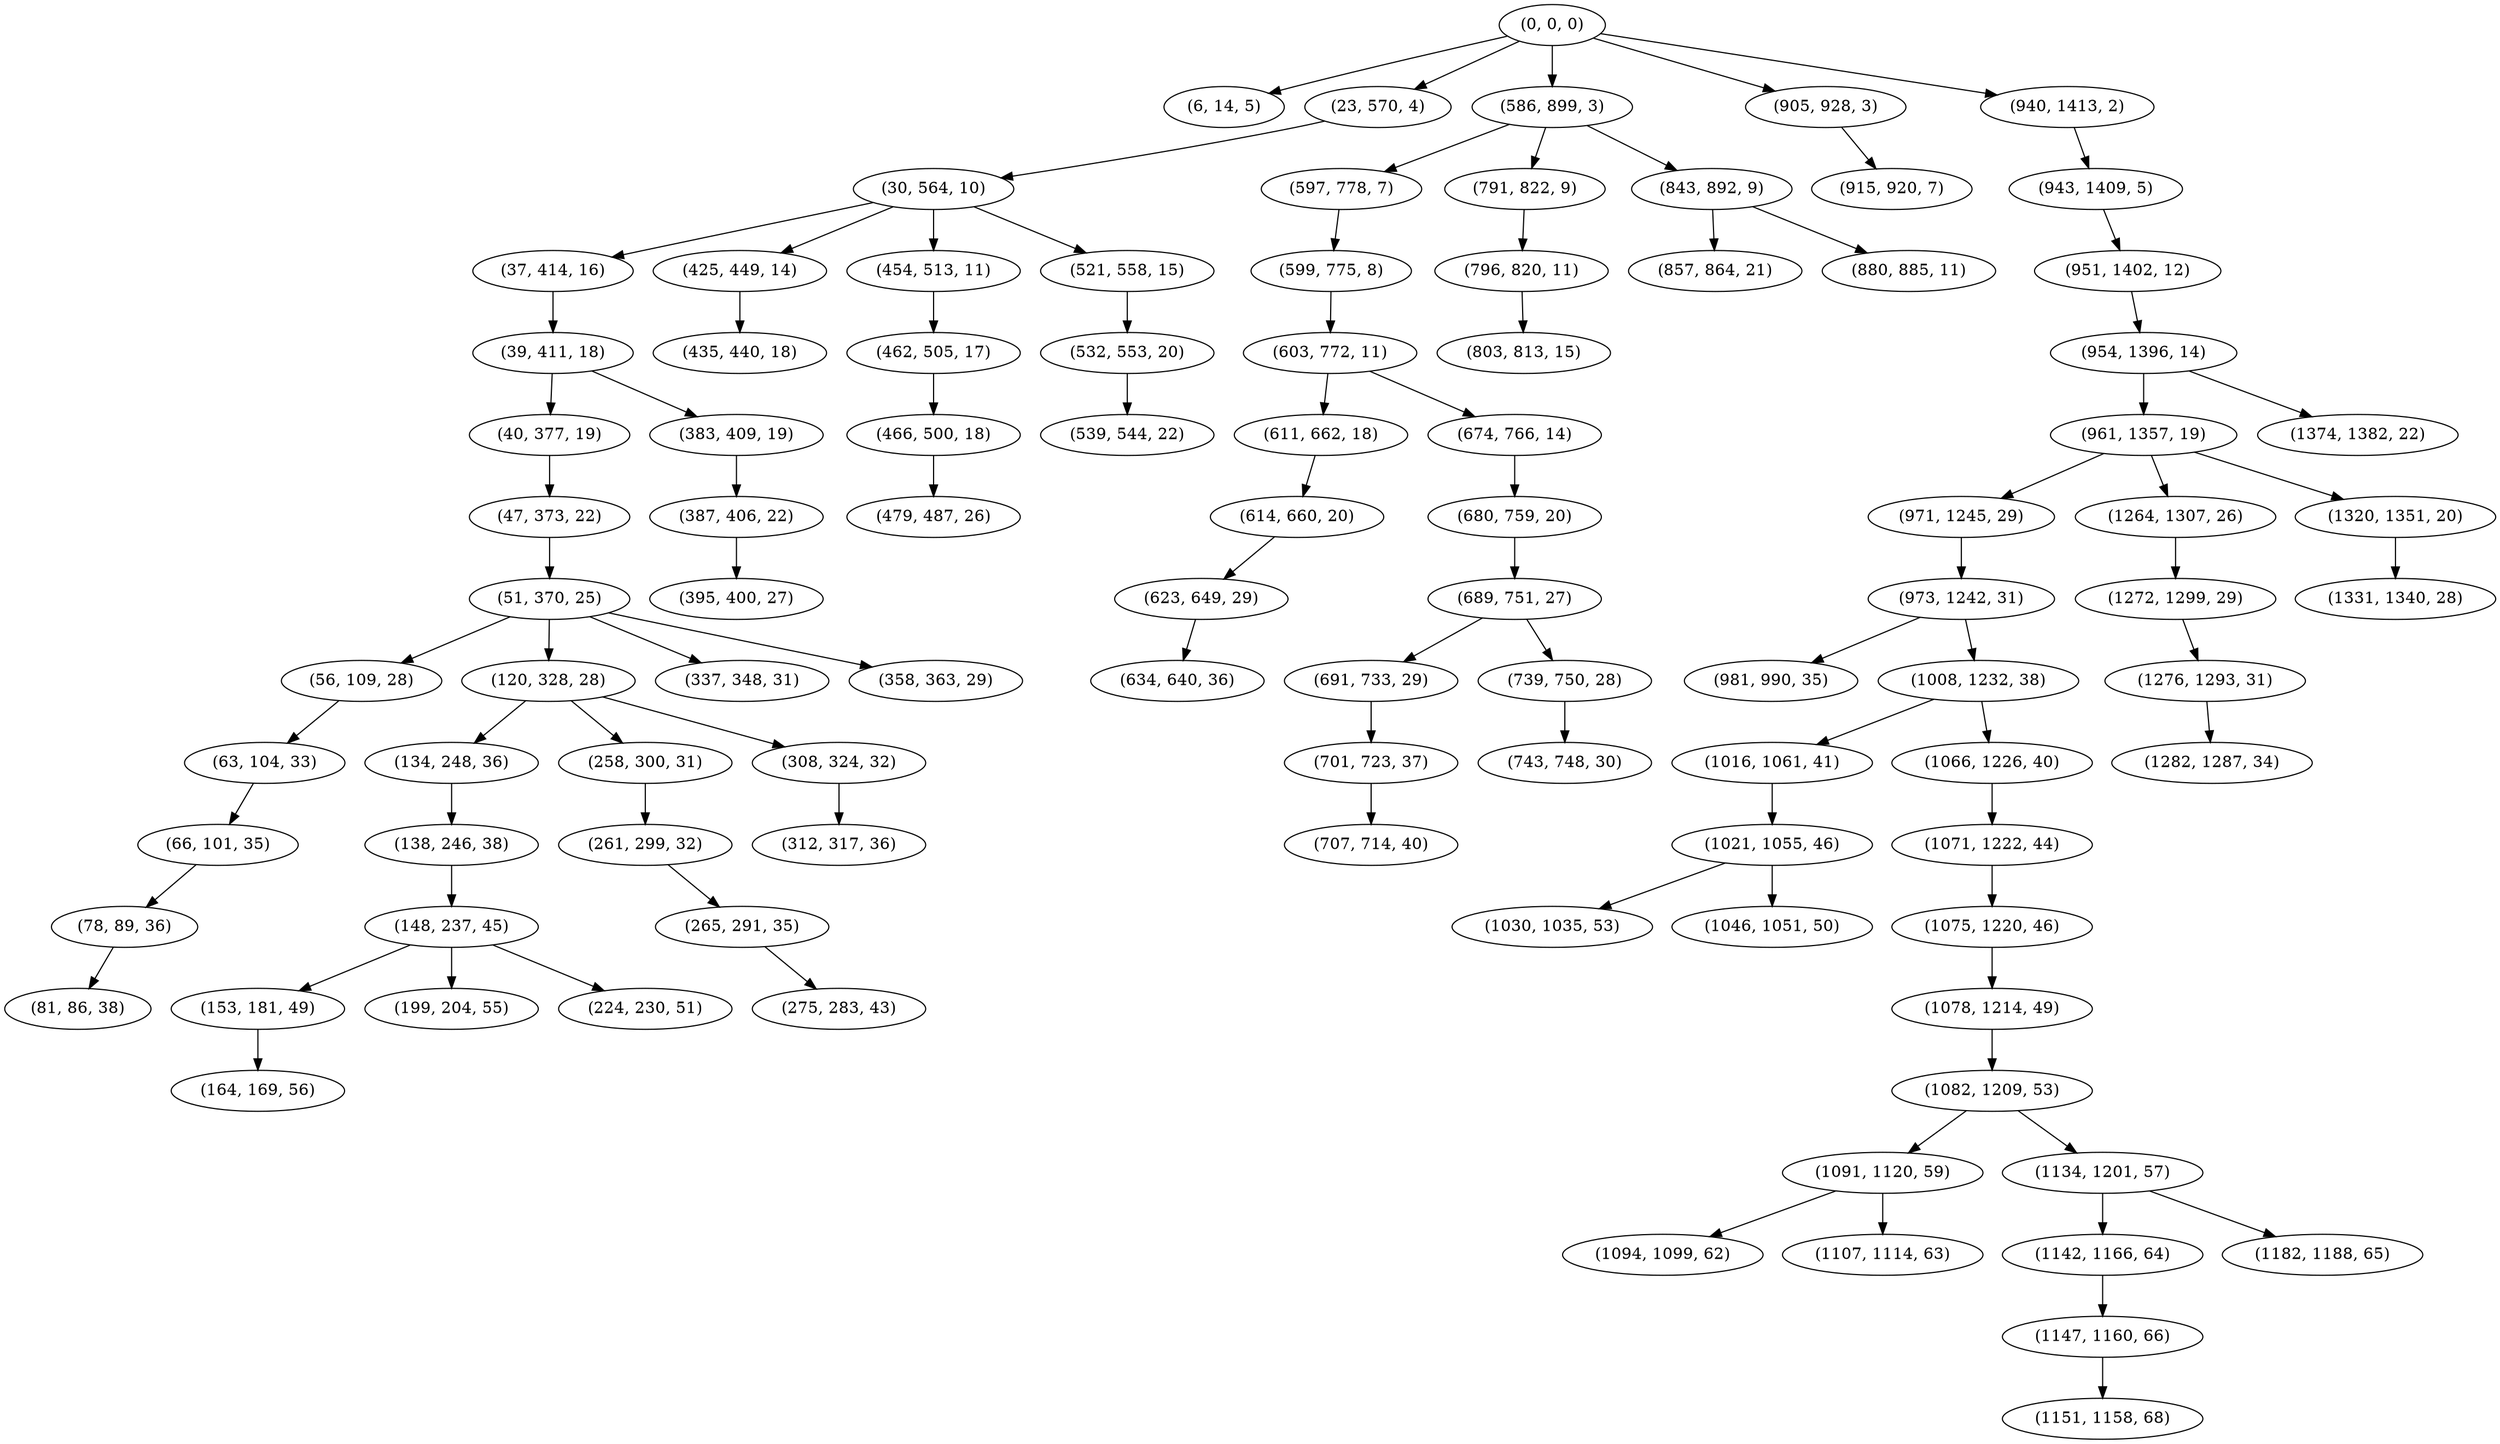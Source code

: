 digraph tree {
    "(0, 0, 0)";
    "(6, 14, 5)";
    "(23, 570, 4)";
    "(30, 564, 10)";
    "(37, 414, 16)";
    "(39, 411, 18)";
    "(40, 377, 19)";
    "(47, 373, 22)";
    "(51, 370, 25)";
    "(56, 109, 28)";
    "(63, 104, 33)";
    "(66, 101, 35)";
    "(78, 89, 36)";
    "(81, 86, 38)";
    "(120, 328, 28)";
    "(134, 248, 36)";
    "(138, 246, 38)";
    "(148, 237, 45)";
    "(153, 181, 49)";
    "(164, 169, 56)";
    "(199, 204, 55)";
    "(224, 230, 51)";
    "(258, 300, 31)";
    "(261, 299, 32)";
    "(265, 291, 35)";
    "(275, 283, 43)";
    "(308, 324, 32)";
    "(312, 317, 36)";
    "(337, 348, 31)";
    "(358, 363, 29)";
    "(383, 409, 19)";
    "(387, 406, 22)";
    "(395, 400, 27)";
    "(425, 449, 14)";
    "(435, 440, 18)";
    "(454, 513, 11)";
    "(462, 505, 17)";
    "(466, 500, 18)";
    "(479, 487, 26)";
    "(521, 558, 15)";
    "(532, 553, 20)";
    "(539, 544, 22)";
    "(586, 899, 3)";
    "(597, 778, 7)";
    "(599, 775, 8)";
    "(603, 772, 11)";
    "(611, 662, 18)";
    "(614, 660, 20)";
    "(623, 649, 29)";
    "(634, 640, 36)";
    "(674, 766, 14)";
    "(680, 759, 20)";
    "(689, 751, 27)";
    "(691, 733, 29)";
    "(701, 723, 37)";
    "(707, 714, 40)";
    "(739, 750, 28)";
    "(743, 748, 30)";
    "(791, 822, 9)";
    "(796, 820, 11)";
    "(803, 813, 15)";
    "(843, 892, 9)";
    "(857, 864, 21)";
    "(880, 885, 11)";
    "(905, 928, 3)";
    "(915, 920, 7)";
    "(940, 1413, 2)";
    "(943, 1409, 5)";
    "(951, 1402, 12)";
    "(954, 1396, 14)";
    "(961, 1357, 19)";
    "(971, 1245, 29)";
    "(973, 1242, 31)";
    "(981, 990, 35)";
    "(1008, 1232, 38)";
    "(1016, 1061, 41)";
    "(1021, 1055, 46)";
    "(1030, 1035, 53)";
    "(1046, 1051, 50)";
    "(1066, 1226, 40)";
    "(1071, 1222, 44)";
    "(1075, 1220, 46)";
    "(1078, 1214, 49)";
    "(1082, 1209, 53)";
    "(1091, 1120, 59)";
    "(1094, 1099, 62)";
    "(1107, 1114, 63)";
    "(1134, 1201, 57)";
    "(1142, 1166, 64)";
    "(1147, 1160, 66)";
    "(1151, 1158, 68)";
    "(1182, 1188, 65)";
    "(1264, 1307, 26)";
    "(1272, 1299, 29)";
    "(1276, 1293, 31)";
    "(1282, 1287, 34)";
    "(1320, 1351, 20)";
    "(1331, 1340, 28)";
    "(1374, 1382, 22)";
    "(0, 0, 0)" -> "(6, 14, 5)";
    "(0, 0, 0)" -> "(23, 570, 4)";
    "(0, 0, 0)" -> "(586, 899, 3)";
    "(0, 0, 0)" -> "(905, 928, 3)";
    "(0, 0, 0)" -> "(940, 1413, 2)";
    "(23, 570, 4)" -> "(30, 564, 10)";
    "(30, 564, 10)" -> "(37, 414, 16)";
    "(30, 564, 10)" -> "(425, 449, 14)";
    "(30, 564, 10)" -> "(454, 513, 11)";
    "(30, 564, 10)" -> "(521, 558, 15)";
    "(37, 414, 16)" -> "(39, 411, 18)";
    "(39, 411, 18)" -> "(40, 377, 19)";
    "(39, 411, 18)" -> "(383, 409, 19)";
    "(40, 377, 19)" -> "(47, 373, 22)";
    "(47, 373, 22)" -> "(51, 370, 25)";
    "(51, 370, 25)" -> "(56, 109, 28)";
    "(51, 370, 25)" -> "(120, 328, 28)";
    "(51, 370, 25)" -> "(337, 348, 31)";
    "(51, 370, 25)" -> "(358, 363, 29)";
    "(56, 109, 28)" -> "(63, 104, 33)";
    "(63, 104, 33)" -> "(66, 101, 35)";
    "(66, 101, 35)" -> "(78, 89, 36)";
    "(78, 89, 36)" -> "(81, 86, 38)";
    "(120, 328, 28)" -> "(134, 248, 36)";
    "(120, 328, 28)" -> "(258, 300, 31)";
    "(120, 328, 28)" -> "(308, 324, 32)";
    "(134, 248, 36)" -> "(138, 246, 38)";
    "(138, 246, 38)" -> "(148, 237, 45)";
    "(148, 237, 45)" -> "(153, 181, 49)";
    "(148, 237, 45)" -> "(199, 204, 55)";
    "(148, 237, 45)" -> "(224, 230, 51)";
    "(153, 181, 49)" -> "(164, 169, 56)";
    "(258, 300, 31)" -> "(261, 299, 32)";
    "(261, 299, 32)" -> "(265, 291, 35)";
    "(265, 291, 35)" -> "(275, 283, 43)";
    "(308, 324, 32)" -> "(312, 317, 36)";
    "(383, 409, 19)" -> "(387, 406, 22)";
    "(387, 406, 22)" -> "(395, 400, 27)";
    "(425, 449, 14)" -> "(435, 440, 18)";
    "(454, 513, 11)" -> "(462, 505, 17)";
    "(462, 505, 17)" -> "(466, 500, 18)";
    "(466, 500, 18)" -> "(479, 487, 26)";
    "(521, 558, 15)" -> "(532, 553, 20)";
    "(532, 553, 20)" -> "(539, 544, 22)";
    "(586, 899, 3)" -> "(597, 778, 7)";
    "(586, 899, 3)" -> "(791, 822, 9)";
    "(586, 899, 3)" -> "(843, 892, 9)";
    "(597, 778, 7)" -> "(599, 775, 8)";
    "(599, 775, 8)" -> "(603, 772, 11)";
    "(603, 772, 11)" -> "(611, 662, 18)";
    "(603, 772, 11)" -> "(674, 766, 14)";
    "(611, 662, 18)" -> "(614, 660, 20)";
    "(614, 660, 20)" -> "(623, 649, 29)";
    "(623, 649, 29)" -> "(634, 640, 36)";
    "(674, 766, 14)" -> "(680, 759, 20)";
    "(680, 759, 20)" -> "(689, 751, 27)";
    "(689, 751, 27)" -> "(691, 733, 29)";
    "(689, 751, 27)" -> "(739, 750, 28)";
    "(691, 733, 29)" -> "(701, 723, 37)";
    "(701, 723, 37)" -> "(707, 714, 40)";
    "(739, 750, 28)" -> "(743, 748, 30)";
    "(791, 822, 9)" -> "(796, 820, 11)";
    "(796, 820, 11)" -> "(803, 813, 15)";
    "(843, 892, 9)" -> "(857, 864, 21)";
    "(843, 892, 9)" -> "(880, 885, 11)";
    "(905, 928, 3)" -> "(915, 920, 7)";
    "(940, 1413, 2)" -> "(943, 1409, 5)";
    "(943, 1409, 5)" -> "(951, 1402, 12)";
    "(951, 1402, 12)" -> "(954, 1396, 14)";
    "(954, 1396, 14)" -> "(961, 1357, 19)";
    "(954, 1396, 14)" -> "(1374, 1382, 22)";
    "(961, 1357, 19)" -> "(971, 1245, 29)";
    "(961, 1357, 19)" -> "(1264, 1307, 26)";
    "(961, 1357, 19)" -> "(1320, 1351, 20)";
    "(971, 1245, 29)" -> "(973, 1242, 31)";
    "(973, 1242, 31)" -> "(981, 990, 35)";
    "(973, 1242, 31)" -> "(1008, 1232, 38)";
    "(1008, 1232, 38)" -> "(1016, 1061, 41)";
    "(1008, 1232, 38)" -> "(1066, 1226, 40)";
    "(1016, 1061, 41)" -> "(1021, 1055, 46)";
    "(1021, 1055, 46)" -> "(1030, 1035, 53)";
    "(1021, 1055, 46)" -> "(1046, 1051, 50)";
    "(1066, 1226, 40)" -> "(1071, 1222, 44)";
    "(1071, 1222, 44)" -> "(1075, 1220, 46)";
    "(1075, 1220, 46)" -> "(1078, 1214, 49)";
    "(1078, 1214, 49)" -> "(1082, 1209, 53)";
    "(1082, 1209, 53)" -> "(1091, 1120, 59)";
    "(1082, 1209, 53)" -> "(1134, 1201, 57)";
    "(1091, 1120, 59)" -> "(1094, 1099, 62)";
    "(1091, 1120, 59)" -> "(1107, 1114, 63)";
    "(1134, 1201, 57)" -> "(1142, 1166, 64)";
    "(1134, 1201, 57)" -> "(1182, 1188, 65)";
    "(1142, 1166, 64)" -> "(1147, 1160, 66)";
    "(1147, 1160, 66)" -> "(1151, 1158, 68)";
    "(1264, 1307, 26)" -> "(1272, 1299, 29)";
    "(1272, 1299, 29)" -> "(1276, 1293, 31)";
    "(1276, 1293, 31)" -> "(1282, 1287, 34)";
    "(1320, 1351, 20)" -> "(1331, 1340, 28)";
}
